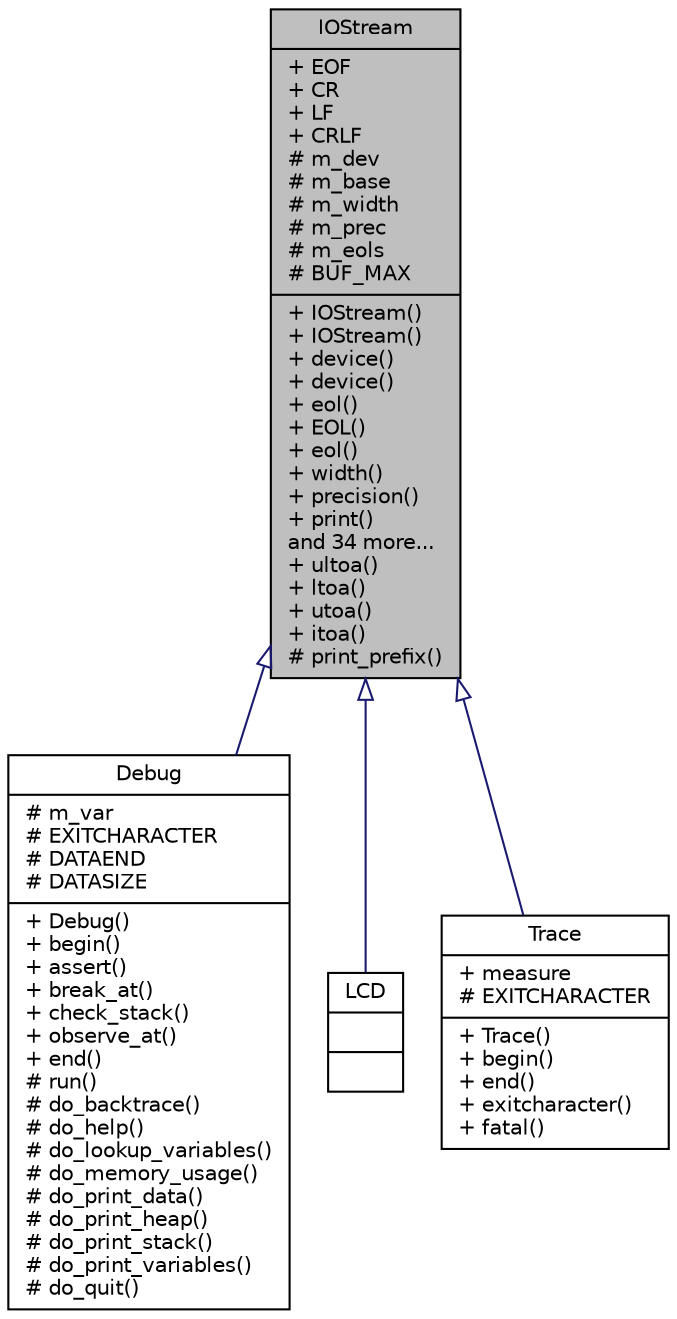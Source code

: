 digraph "IOStream"
{
  edge [fontname="Helvetica",fontsize="10",labelfontname="Helvetica",labelfontsize="10"];
  node [fontname="Helvetica",fontsize="10",shape=record];
  Node1 [label="{IOStream\n|+ EOF\l+ CR\l+ LF\l+ CRLF\l# m_dev\l# m_base\l# m_width\l# m_prec\l# m_eols\l# BUF_MAX\l|+ IOStream()\l+ IOStream()\l+ device()\l+ device()\l+ eol()\l+ EOL()\l+ eol()\l+ width()\l+ precision()\l+ print()\land 34 more...\l+ ultoa()\l+ ltoa()\l+ utoa()\l+ itoa()\l# print_prefix()\l}",height=0.2,width=0.4,color="black", fillcolor="grey75", style="filled", fontcolor="black"];
  Node1 -> Node2 [dir="back",color="midnightblue",fontsize="10",style="solid",arrowtail="onormal",fontname="Helvetica"];
  Node2 [label="{Debug\n|# m_var\l# EXITCHARACTER\l# DATAEND\l# DATASIZE\l|+ Debug()\l+ begin()\l+ assert()\l+ break_at()\l+ check_stack()\l+ observe_at()\l+ end()\l# run()\l# do_backtrace()\l# do_help()\l# do_lookup_variables()\l# do_memory_usage()\l# do_print_data()\l# do_print_heap()\l# do_print_stack()\l# do_print_variables()\l# do_quit()\l}",height=0.2,width=0.4,color="black", fillcolor="white", style="filled",URL="$d4/d08/classDebug.html"];
  Node1 -> Node3 [dir="back",color="midnightblue",fontsize="10",style="solid",arrowtail="onormal",fontname="Helvetica"];
  Node3 [label="{LCD\n||}",height=0.2,width=0.4,color="black", fillcolor="white", style="filled",URL="$d8/d81/classLCD.html"];
  Node1 -> Node4 [dir="back",color="midnightblue",fontsize="10",style="solid",arrowtail="onormal",fontname="Helvetica"];
  Node4 [label="{Trace\n|+ measure\l# EXITCHARACTER\l|+ Trace()\l+ begin()\l+ end()\l+ exitcharacter()\l+ fatal()\l}",height=0.2,width=0.4,color="black", fillcolor="white", style="filled",URL="$d4/d8b/classTrace.html"];
}
